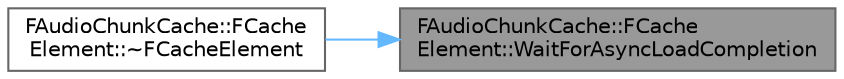 digraph "FAudioChunkCache::FCacheElement::WaitForAsyncLoadCompletion"
{
 // INTERACTIVE_SVG=YES
 // LATEX_PDF_SIZE
  bgcolor="transparent";
  edge [fontname=Helvetica,fontsize=10,labelfontname=Helvetica,labelfontsize=10];
  node [fontname=Helvetica,fontsize=10,shape=box,height=0.2,width=0.4];
  rankdir="RL";
  Node1 [id="Node000001",label="FAudioChunkCache::FCache\lElement::WaitForAsyncLoadCompletion",height=0.2,width=0.4,color="gray40", fillcolor="grey60", style="filled", fontcolor="black",tooltip=" "];
  Node1 -> Node2 [id="edge1_Node000001_Node000002",dir="back",color="steelblue1",style="solid",tooltip=" "];
  Node2 [id="Node000002",label="FAudioChunkCache::FCache\lElement::~FCacheElement",height=0.2,width=0.4,color="grey40", fillcolor="white", style="filled",URL="$df/da6/structFAudioChunkCache_1_1FCacheElement.html#a5b2402c5ee71075c7206d58e93682d5d",tooltip=" "];
}
